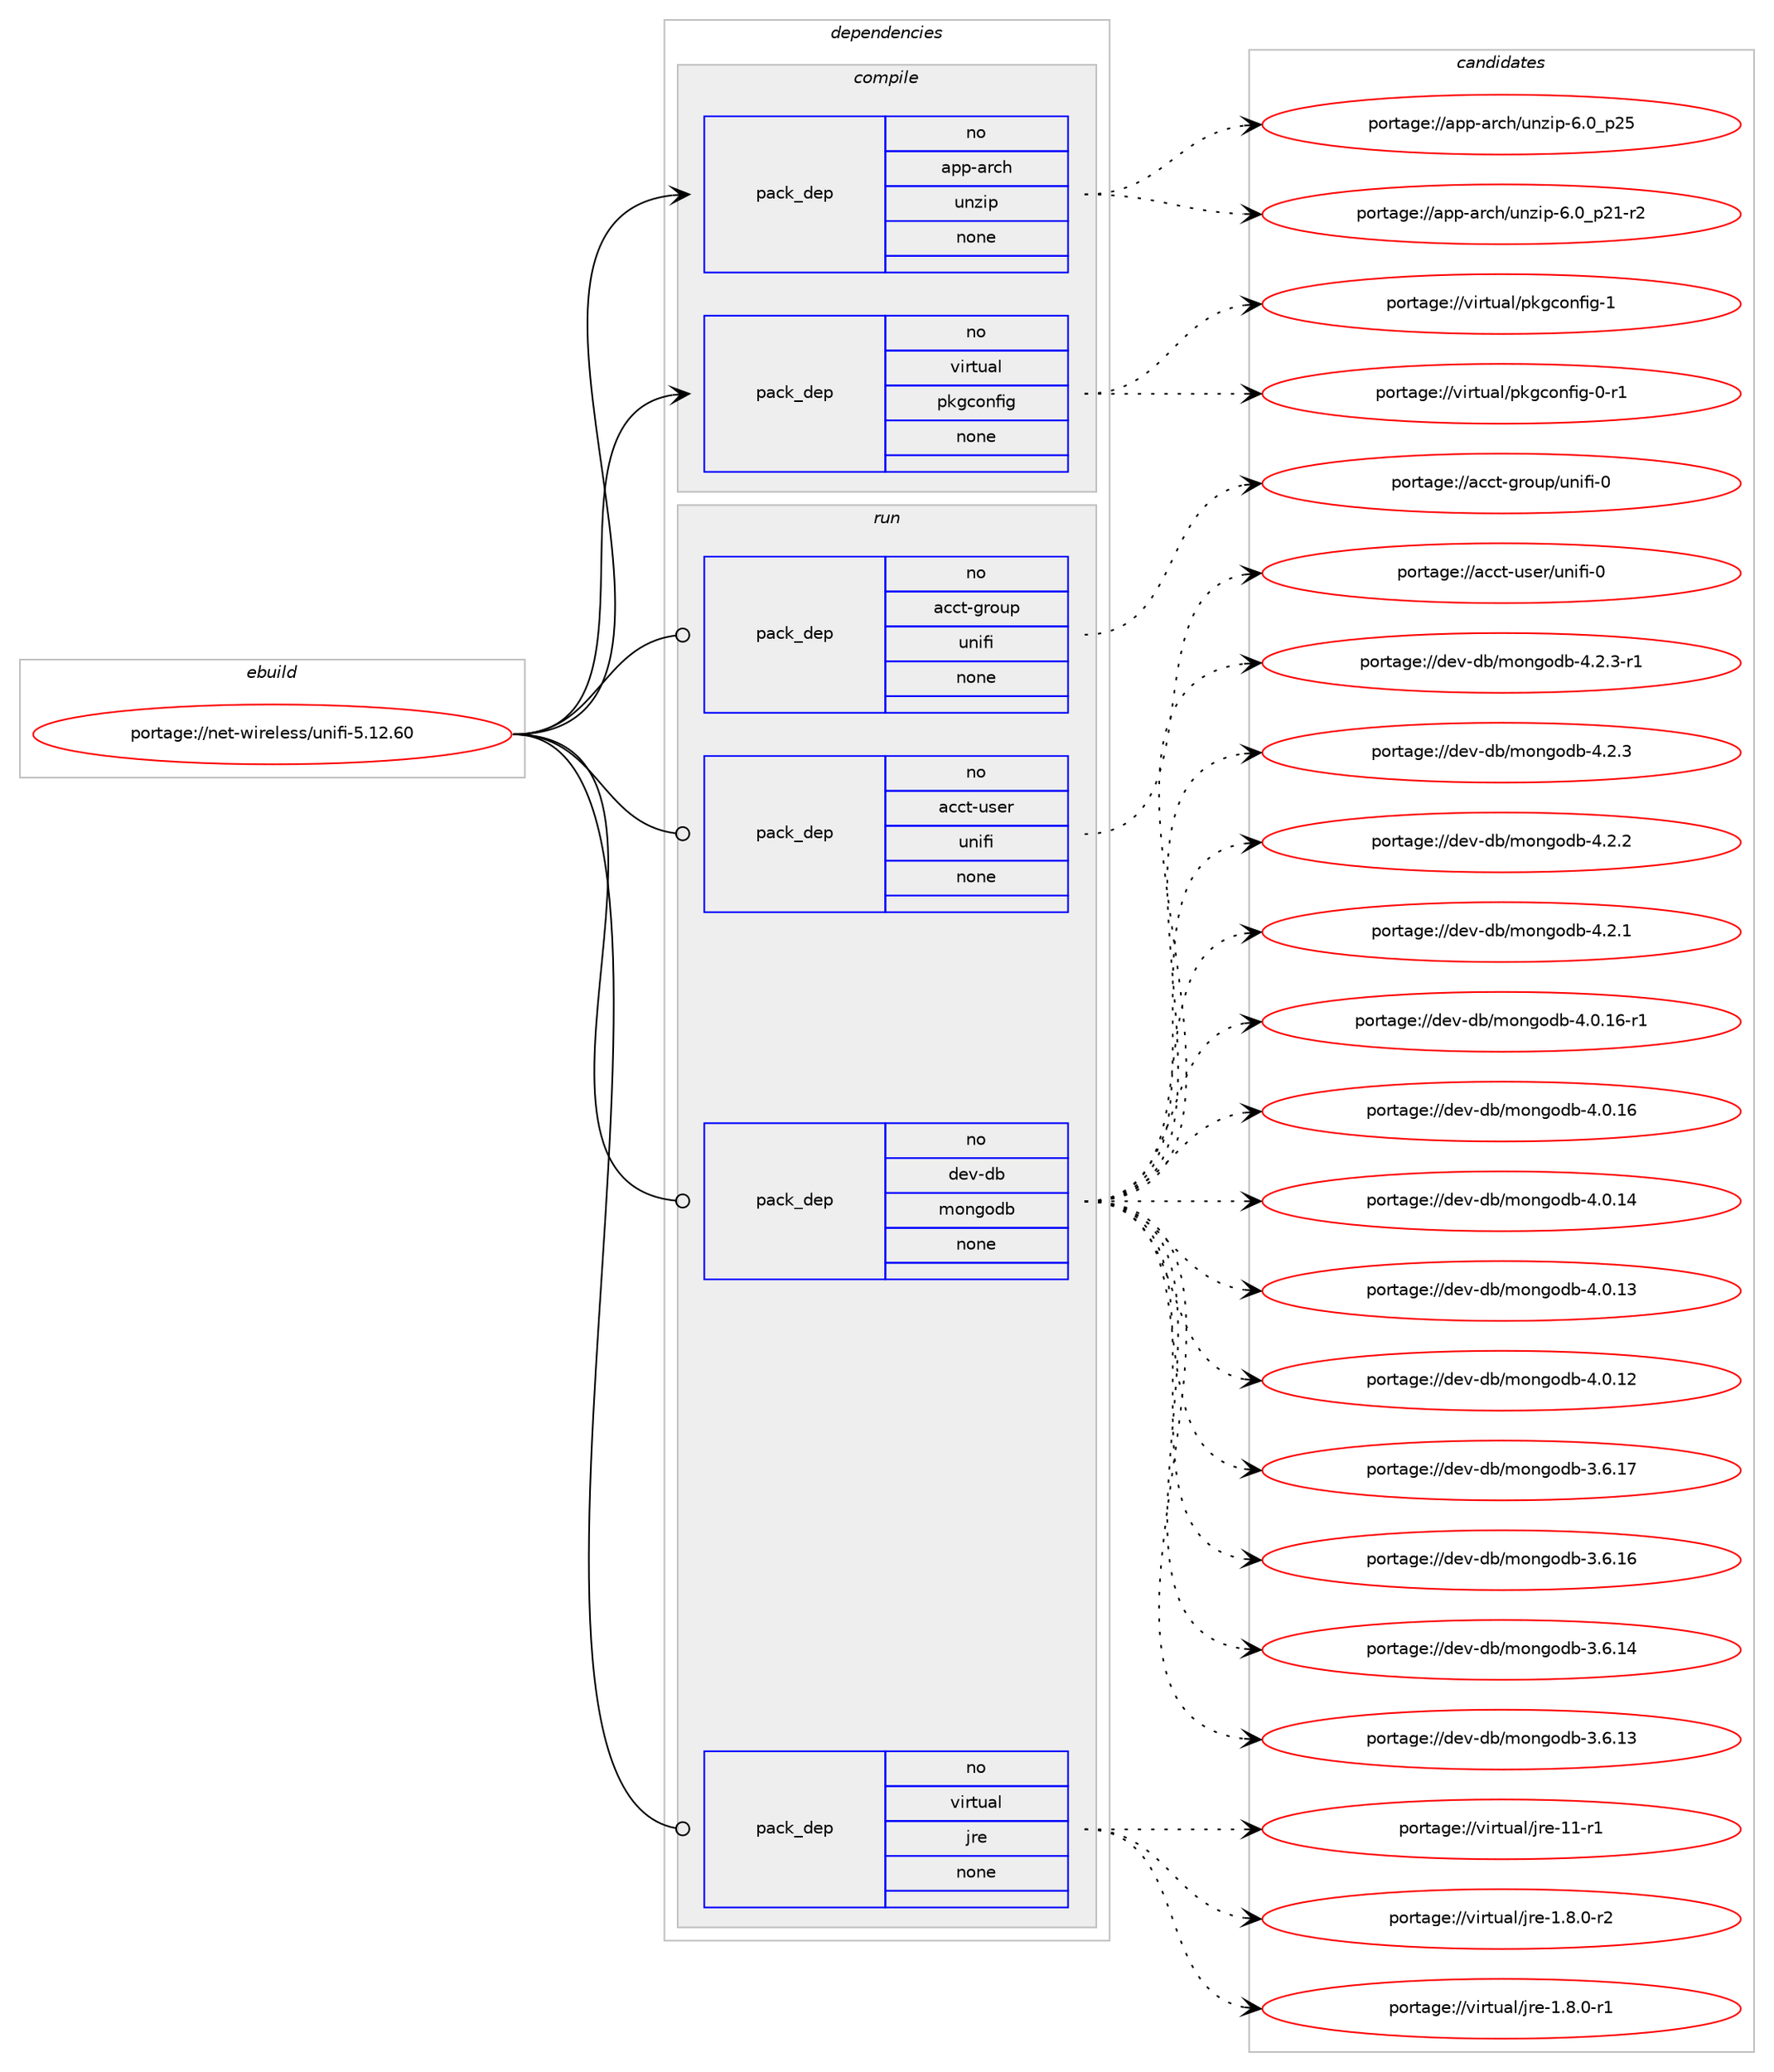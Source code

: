 digraph prolog {

# *************
# Graph options
# *************

newrank=true;
concentrate=true;
compound=true;
graph [rankdir=LR,fontname=Helvetica,fontsize=10,ranksep=1.5];#, ranksep=2.5, nodesep=0.2];
edge  [arrowhead=vee];
node  [fontname=Helvetica,fontsize=10];

# **********
# The ebuild
# **********

subgraph cluster_leftcol {
color=gray;
rank=same;
label=<<i>ebuild</i>>;
id [label="portage://net-wireless/unifi-5.12.60", color=red, width=4, href="../net-wireless/unifi-5.12.60.svg"];
}

# ****************
# The dependencies
# ****************

subgraph cluster_midcol {
color=gray;
label=<<i>dependencies</i>>;
subgraph cluster_compile {
fillcolor="#eeeeee";
style=filled;
label=<<i>compile</i>>;
subgraph pack15410 {
dependency18700 [label=<<TABLE BORDER="0" CELLBORDER="1" CELLSPACING="0" CELLPADDING="4" WIDTH="220"><TR><TD ROWSPAN="6" CELLPADDING="30">pack_dep</TD></TR><TR><TD WIDTH="110">no</TD></TR><TR><TD>app-arch</TD></TR><TR><TD>unzip</TD></TR><TR><TD>none</TD></TR><TR><TD></TD></TR></TABLE>>, shape=none, color=blue];
}
id:e -> dependency18700:w [weight=20,style="solid",arrowhead="vee"];
subgraph pack15411 {
dependency18701 [label=<<TABLE BORDER="0" CELLBORDER="1" CELLSPACING="0" CELLPADDING="4" WIDTH="220"><TR><TD ROWSPAN="6" CELLPADDING="30">pack_dep</TD></TR><TR><TD WIDTH="110">no</TD></TR><TR><TD>virtual</TD></TR><TR><TD>pkgconfig</TD></TR><TR><TD>none</TD></TR><TR><TD></TD></TR></TABLE>>, shape=none, color=blue];
}
id:e -> dependency18701:w [weight=20,style="solid",arrowhead="vee"];
}
subgraph cluster_compileandrun {
fillcolor="#eeeeee";
style=filled;
label=<<i>compile and run</i>>;
}
subgraph cluster_run {
fillcolor="#eeeeee";
style=filled;
label=<<i>run</i>>;
subgraph pack15412 {
dependency18702 [label=<<TABLE BORDER="0" CELLBORDER="1" CELLSPACING="0" CELLPADDING="4" WIDTH="220"><TR><TD ROWSPAN="6" CELLPADDING="30">pack_dep</TD></TR><TR><TD WIDTH="110">no</TD></TR><TR><TD>acct-group</TD></TR><TR><TD>unifi</TD></TR><TR><TD>none</TD></TR><TR><TD></TD></TR></TABLE>>, shape=none, color=blue];
}
id:e -> dependency18702:w [weight=20,style="solid",arrowhead="odot"];
subgraph pack15413 {
dependency18703 [label=<<TABLE BORDER="0" CELLBORDER="1" CELLSPACING="0" CELLPADDING="4" WIDTH="220"><TR><TD ROWSPAN="6" CELLPADDING="30">pack_dep</TD></TR><TR><TD WIDTH="110">no</TD></TR><TR><TD>acct-user</TD></TR><TR><TD>unifi</TD></TR><TR><TD>none</TD></TR><TR><TD></TD></TR></TABLE>>, shape=none, color=blue];
}
id:e -> dependency18703:w [weight=20,style="solid",arrowhead="odot"];
subgraph pack15414 {
dependency18704 [label=<<TABLE BORDER="0" CELLBORDER="1" CELLSPACING="0" CELLPADDING="4" WIDTH="220"><TR><TD ROWSPAN="6" CELLPADDING="30">pack_dep</TD></TR><TR><TD WIDTH="110">no</TD></TR><TR><TD>dev-db</TD></TR><TR><TD>mongodb</TD></TR><TR><TD>none</TD></TR><TR><TD></TD></TR></TABLE>>, shape=none, color=blue];
}
id:e -> dependency18704:w [weight=20,style="solid",arrowhead="odot"];
subgraph pack15415 {
dependency18705 [label=<<TABLE BORDER="0" CELLBORDER="1" CELLSPACING="0" CELLPADDING="4" WIDTH="220"><TR><TD ROWSPAN="6" CELLPADDING="30">pack_dep</TD></TR><TR><TD WIDTH="110">no</TD></TR><TR><TD>virtual</TD></TR><TR><TD>jre</TD></TR><TR><TD>none</TD></TR><TR><TD></TD></TR></TABLE>>, shape=none, color=blue];
}
id:e -> dependency18705:w [weight=20,style="solid",arrowhead="odot"];
}
}

# **************
# The candidates
# **************

subgraph cluster_choices {
rank=same;
color=gray;
label=<<i>candidates</i>>;

subgraph choice15410 {
color=black;
nodesep=1;
choice971121124597114991044711711012210511245544648951125053 [label="portage://app-arch/unzip-6.0_p25", color=red, width=4,href="../app-arch/unzip-6.0_p25.svg"];
choice9711211245971149910447117110122105112455446489511250494511450 [label="portage://app-arch/unzip-6.0_p21-r2", color=red, width=4,href="../app-arch/unzip-6.0_p21-r2.svg"];
dependency18700:e -> choice971121124597114991044711711012210511245544648951125053:w [style=dotted,weight="100"];
dependency18700:e -> choice9711211245971149910447117110122105112455446489511250494511450:w [style=dotted,weight="100"];
}
subgraph choice15411 {
color=black;
nodesep=1;
choice1181051141161179710847112107103991111101021051034549 [label="portage://virtual/pkgconfig-1", color=red, width=4,href="../virtual/pkgconfig-1.svg"];
choice11810511411611797108471121071039911111010210510345484511449 [label="portage://virtual/pkgconfig-0-r1", color=red, width=4,href="../virtual/pkgconfig-0-r1.svg"];
dependency18701:e -> choice1181051141161179710847112107103991111101021051034549:w [style=dotted,weight="100"];
dependency18701:e -> choice11810511411611797108471121071039911111010210510345484511449:w [style=dotted,weight="100"];
}
subgraph choice15412 {
color=black;
nodesep=1;
choice97999911645103114111117112471171101051021054548 [label="portage://acct-group/unifi-0", color=red, width=4,href="../acct-group/unifi-0.svg"];
dependency18702:e -> choice97999911645103114111117112471171101051021054548:w [style=dotted,weight="100"];
}
subgraph choice15413 {
color=black;
nodesep=1;
choice97999911645117115101114471171101051021054548 [label="portage://acct-user/unifi-0", color=red, width=4,href="../acct-user/unifi-0.svg"];
dependency18703:e -> choice97999911645117115101114471171101051021054548:w [style=dotted,weight="100"];
}
subgraph choice15414 {
color=black;
nodesep=1;
choice100101118451009847109111110103111100984552465046514511449 [label="portage://dev-db/mongodb-4.2.3-r1", color=red, width=4,href="../dev-db/mongodb-4.2.3-r1.svg"];
choice10010111845100984710911111010311110098455246504651 [label="portage://dev-db/mongodb-4.2.3", color=red, width=4,href="../dev-db/mongodb-4.2.3.svg"];
choice10010111845100984710911111010311110098455246504650 [label="portage://dev-db/mongodb-4.2.2", color=red, width=4,href="../dev-db/mongodb-4.2.2.svg"];
choice10010111845100984710911111010311110098455246504649 [label="portage://dev-db/mongodb-4.2.1", color=red, width=4,href="../dev-db/mongodb-4.2.1.svg"];
choice10010111845100984710911111010311110098455246484649544511449 [label="portage://dev-db/mongodb-4.0.16-r1", color=red, width=4,href="../dev-db/mongodb-4.0.16-r1.svg"];
choice1001011184510098471091111101031111009845524648464954 [label="portage://dev-db/mongodb-4.0.16", color=red, width=4,href="../dev-db/mongodb-4.0.16.svg"];
choice1001011184510098471091111101031111009845524648464952 [label="portage://dev-db/mongodb-4.0.14", color=red, width=4,href="../dev-db/mongodb-4.0.14.svg"];
choice1001011184510098471091111101031111009845524648464951 [label="portage://dev-db/mongodb-4.0.13", color=red, width=4,href="../dev-db/mongodb-4.0.13.svg"];
choice1001011184510098471091111101031111009845524648464950 [label="portage://dev-db/mongodb-4.0.12", color=red, width=4,href="../dev-db/mongodb-4.0.12.svg"];
choice1001011184510098471091111101031111009845514654464955 [label="portage://dev-db/mongodb-3.6.17", color=red, width=4,href="../dev-db/mongodb-3.6.17.svg"];
choice1001011184510098471091111101031111009845514654464954 [label="portage://dev-db/mongodb-3.6.16", color=red, width=4,href="../dev-db/mongodb-3.6.16.svg"];
choice1001011184510098471091111101031111009845514654464952 [label="portage://dev-db/mongodb-3.6.14", color=red, width=4,href="../dev-db/mongodb-3.6.14.svg"];
choice1001011184510098471091111101031111009845514654464951 [label="portage://dev-db/mongodb-3.6.13", color=red, width=4,href="../dev-db/mongodb-3.6.13.svg"];
dependency18704:e -> choice100101118451009847109111110103111100984552465046514511449:w [style=dotted,weight="100"];
dependency18704:e -> choice10010111845100984710911111010311110098455246504651:w [style=dotted,weight="100"];
dependency18704:e -> choice10010111845100984710911111010311110098455246504650:w [style=dotted,weight="100"];
dependency18704:e -> choice10010111845100984710911111010311110098455246504649:w [style=dotted,weight="100"];
dependency18704:e -> choice10010111845100984710911111010311110098455246484649544511449:w [style=dotted,weight="100"];
dependency18704:e -> choice1001011184510098471091111101031111009845524648464954:w [style=dotted,weight="100"];
dependency18704:e -> choice1001011184510098471091111101031111009845524648464952:w [style=dotted,weight="100"];
dependency18704:e -> choice1001011184510098471091111101031111009845524648464951:w [style=dotted,weight="100"];
dependency18704:e -> choice1001011184510098471091111101031111009845524648464950:w [style=dotted,weight="100"];
dependency18704:e -> choice1001011184510098471091111101031111009845514654464955:w [style=dotted,weight="100"];
dependency18704:e -> choice1001011184510098471091111101031111009845514654464954:w [style=dotted,weight="100"];
dependency18704:e -> choice1001011184510098471091111101031111009845514654464952:w [style=dotted,weight="100"];
dependency18704:e -> choice1001011184510098471091111101031111009845514654464951:w [style=dotted,weight="100"];
}
subgraph choice15415 {
color=black;
nodesep=1;
choice11810511411611797108471061141014549494511449 [label="portage://virtual/jre-11-r1", color=red, width=4,href="../virtual/jre-11-r1.svg"];
choice11810511411611797108471061141014549465646484511450 [label="portage://virtual/jre-1.8.0-r2", color=red, width=4,href="../virtual/jre-1.8.0-r2.svg"];
choice11810511411611797108471061141014549465646484511449 [label="portage://virtual/jre-1.8.0-r1", color=red, width=4,href="../virtual/jre-1.8.0-r1.svg"];
dependency18705:e -> choice11810511411611797108471061141014549494511449:w [style=dotted,weight="100"];
dependency18705:e -> choice11810511411611797108471061141014549465646484511450:w [style=dotted,weight="100"];
dependency18705:e -> choice11810511411611797108471061141014549465646484511449:w [style=dotted,weight="100"];
}
}

}
